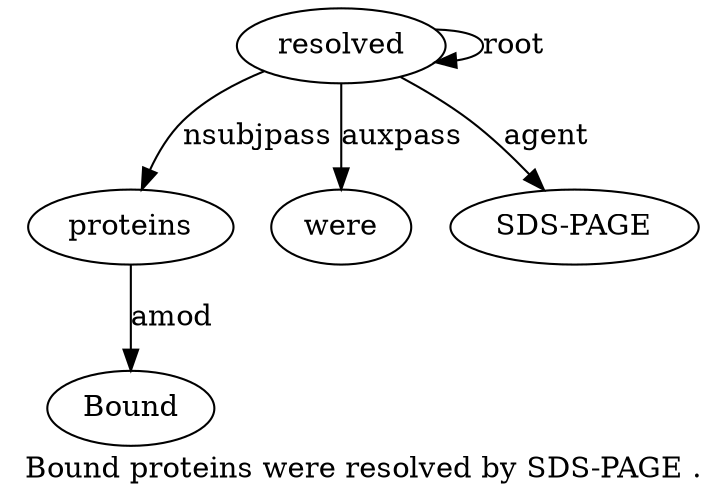 digraph "Bound proteins were resolved by SDS-PAGE ." {
label="Bound proteins were resolved by SDS-PAGE .";
proteins2 [style=filled, fillcolor=white, label=proteins];
Bound1 [style=filled, fillcolor=white, label=Bound];
proteins2 -> Bound1  [label=amod];
resolved4 [style=filled, fillcolor=white, label=resolved];
resolved4 -> proteins2  [label=nsubjpass];
were3 [style=filled, fillcolor=white, label=were];
resolved4 -> were3  [label=auxpass];
resolved4 -> resolved4  [label=root];
"SDS-PAGE6" [style=filled, fillcolor=white, label="SDS-PAGE"];
resolved4 -> "SDS-PAGE6"  [label=agent];
}
